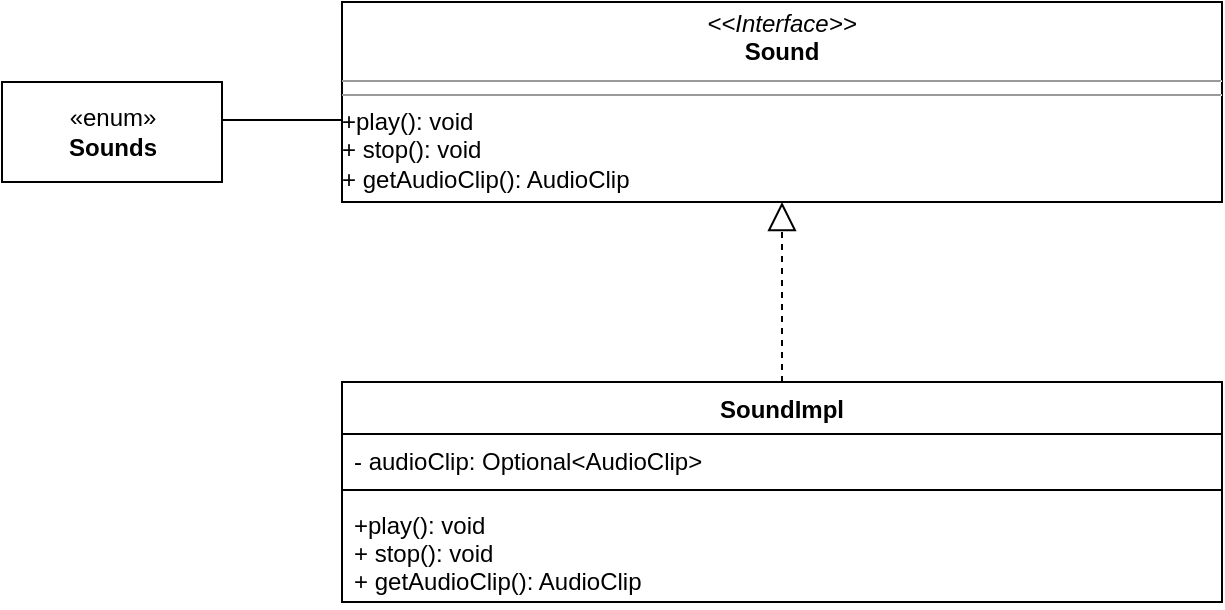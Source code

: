 <mxfile version="16.5.1" type="device"><diagram id="MCtNaxYxjBGavQFQ3a5N" name="Pagina-1"><mxGraphModel dx="1342" dy="857" grid="1" gridSize="10" guides="1" tooltips="1" connect="1" arrows="1" fold="1" page="1" pageScale="1" pageWidth="827" pageHeight="1169" math="0" shadow="0"><root><mxCell id="0"/><mxCell id="1" parent="0"/><mxCell id="zBxg77T5RHy5K66U9hYI-3" value="SoundImpl" style="swimlane;fontStyle=1;align=center;verticalAlign=top;childLayout=stackLayout;horizontal=1;startSize=26;horizontalStack=0;resizeParent=1;resizeParentMax=0;resizeLast=0;collapsible=1;marginBottom=0;" parent="1" vertex="1"><mxGeometry x="250" y="200" width="440" height="110" as="geometry"/></mxCell><mxCell id="zBxg77T5RHy5K66U9hYI-4" value="- audioClip: Optional&lt;AudioClip&gt;" style="text;strokeColor=none;fillColor=none;align=left;verticalAlign=top;spacingLeft=4;spacingRight=4;overflow=hidden;rotatable=0;points=[[0,0.5],[1,0.5]];portConstraint=eastwest;" parent="zBxg77T5RHy5K66U9hYI-3" vertex="1"><mxGeometry y="26" width="440" height="24" as="geometry"/></mxCell><mxCell id="zBxg77T5RHy5K66U9hYI-5" value="" style="line;strokeWidth=1;fillColor=none;align=left;verticalAlign=middle;spacingTop=-1;spacingLeft=3;spacingRight=3;rotatable=0;labelPosition=right;points=[];portConstraint=eastwest;" parent="zBxg77T5RHy5K66U9hYI-3" vertex="1"><mxGeometry y="50" width="440" height="8" as="geometry"/></mxCell><mxCell id="zBxg77T5RHy5K66U9hYI-6" value="+play(): void&#10;+ stop(): void&#10;+ getAudioClip(): AudioClip" style="text;strokeColor=none;fillColor=none;align=left;verticalAlign=top;spacingLeft=4;spacingRight=4;overflow=hidden;rotatable=0;points=[[0,0.5],[1,0.5]];portConstraint=eastwest;" parent="zBxg77T5RHy5K66U9hYI-3" vertex="1"><mxGeometry y="58" width="440" height="52" as="geometry"/></mxCell><mxCell id="zBxg77T5RHy5K66U9hYI-12" value="&lt;p style=&quot;margin: 0px ; margin-top: 4px ; text-align: center&quot;&gt;&lt;i&gt;&amp;lt;&amp;lt;Interface&amp;gt;&amp;gt;&lt;/i&gt;&lt;br&gt;&lt;b&gt;Sound&lt;/b&gt;&lt;/p&gt;&lt;hr size=&quot;1&quot;&gt;&lt;hr size=&quot;1&quot;&gt;+play(): void&lt;br&gt;+ stop(): void&lt;br&gt;+ getAudioClip(): AudioClip&lt;br&gt;&lt;p style=&quot;margin: 0px ; margin-left: 4px&quot;&gt;&lt;/p&gt;" style="verticalAlign=top;align=left;overflow=fill;fontSize=12;fontFamily=Helvetica;html=1;" parent="1" vertex="1"><mxGeometry x="250" y="10" width="440" height="100" as="geometry"/></mxCell><mxCell id="zBxg77T5RHy5K66U9hYI-15" value="" style="endArrow=block;dashed=1;endFill=0;endSize=12;html=1;rounded=0;entryX=0.5;entryY=1;entryDx=0;entryDy=0;exitX=0.5;exitY=0;exitDx=0;exitDy=0;" parent="1" source="zBxg77T5RHy5K66U9hYI-3" target="zBxg77T5RHy5K66U9hYI-12" edge="1"><mxGeometry width="160" relative="1" as="geometry"><mxPoint x="490" y="440" as="sourcePoint"/><mxPoint x="650" y="440" as="targetPoint"/></mxGeometry></mxCell><mxCell id="zBxg77T5RHy5K66U9hYI-26" value="" style="endArrow=none;html=1;rounded=0;exitX=1;exitY=0.5;exitDx=0;exitDy=0;" parent="1" edge="1"><mxGeometry width="50" height="50" relative="1" as="geometry"><mxPoint x="190" y="69" as="sourcePoint"/><mxPoint x="250" y="69" as="targetPoint"/></mxGeometry></mxCell><mxCell id="ffY6S7uFjE5py5bIWUm_-1" value="«enum»&lt;br&gt;&lt;b&gt;Sounds&lt;/b&gt;" style="html=1;" vertex="1" parent="1"><mxGeometry x="80" y="50" width="110" height="50" as="geometry"/></mxCell></root></mxGraphModel></diagram></mxfile>